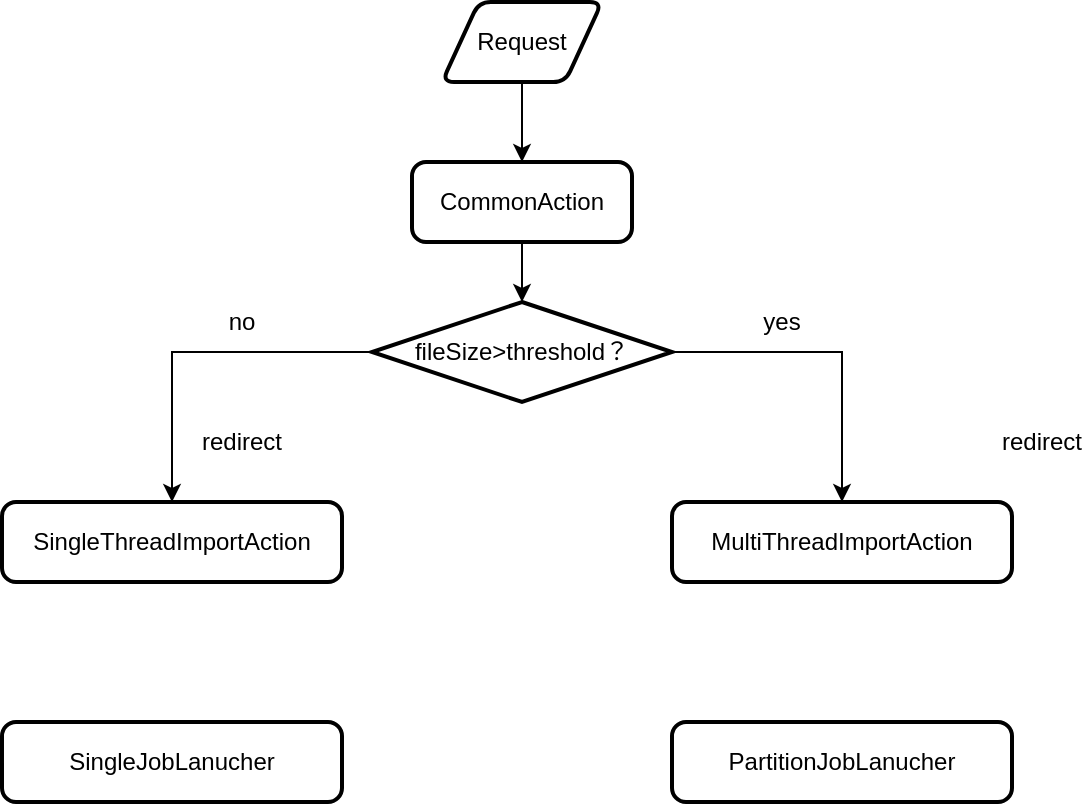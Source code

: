 <mxfile version="12.5.5" type="github"><diagram id="cAFr6N95PUNnEoPca_gN" name="第 1 页"><mxGraphModel dx="1244" dy="568" grid="1" gridSize="10" guides="1" tooltips="1" connect="1" arrows="1" fold="1" page="1" pageScale="1" pageWidth="827" pageHeight="1169" math="0" shadow="0"><root><mxCell id="0"/><mxCell id="1" parent="0"/><mxCell id="3ejiPTtICGJsVeUH_O7t-10" style="edgeStyle=orthogonalEdgeStyle;rounded=0;orthogonalLoop=1;jettySize=auto;html=1;exitX=0.5;exitY=1;exitDx=0;exitDy=0;entryX=0.5;entryY=0;entryDx=0;entryDy=0;" edge="1" parent="1" source="3ejiPTtICGJsVeUH_O7t-1" target="3ejiPTtICGJsVeUH_O7t-2"><mxGeometry relative="1" as="geometry"/></mxCell><mxCell id="3ejiPTtICGJsVeUH_O7t-1" value="Request" style="shape=parallelogram;html=1;strokeWidth=2;perimeter=parallelogramPerimeter;whiteSpace=wrap;rounded=1;arcSize=12;size=0.23;" vertex="1" parent="1"><mxGeometry x="300" y="30" width="80" height="40" as="geometry"/></mxCell><mxCell id="3ejiPTtICGJsVeUH_O7t-11" style="edgeStyle=orthogonalEdgeStyle;rounded=0;orthogonalLoop=1;jettySize=auto;html=1;exitX=0.5;exitY=1;exitDx=0;exitDy=0;entryX=0.5;entryY=0;entryDx=0;entryDy=0;entryPerimeter=0;" edge="1" parent="1" source="3ejiPTtICGJsVeUH_O7t-2" target="3ejiPTtICGJsVeUH_O7t-3"><mxGeometry relative="1" as="geometry"/></mxCell><mxCell id="3ejiPTtICGJsVeUH_O7t-2" value="CommonAction" style="rounded=1;whiteSpace=wrap;html=1;absoluteArcSize=1;arcSize=14;strokeWidth=2;" vertex="1" parent="1"><mxGeometry x="285" y="110" width="110" height="40" as="geometry"/></mxCell><mxCell id="3ejiPTtICGJsVeUH_O7t-6" style="edgeStyle=orthogonalEdgeStyle;rounded=0;orthogonalLoop=1;jettySize=auto;html=1;exitX=0;exitY=0.5;exitDx=0;exitDy=0;exitPerimeter=0;entryX=0.5;entryY=0;entryDx=0;entryDy=0;" edge="1" parent="1" source="3ejiPTtICGJsVeUH_O7t-3" target="3ejiPTtICGJsVeUH_O7t-4"><mxGeometry relative="1" as="geometry"/></mxCell><mxCell id="3ejiPTtICGJsVeUH_O7t-7" style="edgeStyle=orthogonalEdgeStyle;rounded=0;orthogonalLoop=1;jettySize=auto;html=1;exitX=1;exitY=0.5;exitDx=0;exitDy=0;exitPerimeter=0;entryX=0.5;entryY=0;entryDx=0;entryDy=0;" edge="1" parent="1" source="3ejiPTtICGJsVeUH_O7t-3" target="3ejiPTtICGJsVeUH_O7t-5"><mxGeometry relative="1" as="geometry"/></mxCell><mxCell id="3ejiPTtICGJsVeUH_O7t-3" value="fileSize&amp;gt;threshold？" style="strokeWidth=2;html=1;shape=mxgraph.flowchart.decision;whiteSpace=wrap;" vertex="1" parent="1"><mxGeometry x="265" y="180" width="150" height="50" as="geometry"/></mxCell><mxCell id="3ejiPTtICGJsVeUH_O7t-4" value="SingleThreadImportAction" style="rounded=1;whiteSpace=wrap;html=1;absoluteArcSize=1;arcSize=14;strokeWidth=2;" vertex="1" parent="1"><mxGeometry x="80" y="280" width="170" height="40" as="geometry"/></mxCell><mxCell id="3ejiPTtICGJsVeUH_O7t-5" value="MultiThreadImportAction" style="rounded=1;whiteSpace=wrap;html=1;absoluteArcSize=1;arcSize=14;strokeWidth=2;" vertex="1" parent="1"><mxGeometry x="415" y="280" width="170" height="40" as="geometry"/></mxCell><mxCell id="3ejiPTtICGJsVeUH_O7t-8" value="no" style="text;html=1;strokeColor=none;fillColor=none;align=center;verticalAlign=middle;whiteSpace=wrap;rounded=0;" vertex="1" parent="1"><mxGeometry x="180" y="180" width="40" height="20" as="geometry"/></mxCell><mxCell id="3ejiPTtICGJsVeUH_O7t-9" value="yes" style="text;html=1;strokeColor=none;fillColor=none;align=center;verticalAlign=middle;whiteSpace=wrap;rounded=0;" vertex="1" parent="1"><mxGeometry x="450" y="180" width="40" height="20" as="geometry"/></mxCell><mxCell id="3ejiPTtICGJsVeUH_O7t-12" value="redirect" style="text;html=1;strokeColor=none;fillColor=none;align=center;verticalAlign=middle;whiteSpace=wrap;rounded=0;" vertex="1" parent="1"><mxGeometry x="180" y="240" width="40" height="20" as="geometry"/></mxCell><mxCell id="3ejiPTtICGJsVeUH_O7t-13" value="redirect" style="text;html=1;strokeColor=none;fillColor=none;align=center;verticalAlign=middle;whiteSpace=wrap;rounded=0;" vertex="1" parent="1"><mxGeometry x="580" y="240" width="40" height="20" as="geometry"/></mxCell><mxCell id="3ejiPTtICGJsVeUH_O7t-15" value="SingleJobLanucher" style="rounded=1;whiteSpace=wrap;html=1;absoluteArcSize=1;arcSize=14;strokeWidth=2;" vertex="1" parent="1"><mxGeometry x="80" y="390" width="170" height="40" as="geometry"/></mxCell><mxCell id="3ejiPTtICGJsVeUH_O7t-16" value="PartitionJobLanucher" style="rounded=1;whiteSpace=wrap;html=1;absoluteArcSize=1;arcSize=14;strokeWidth=2;" vertex="1" parent="1"><mxGeometry x="415" y="390" width="170" height="40" as="geometry"/></mxCell></root></mxGraphModel></diagram></mxfile>